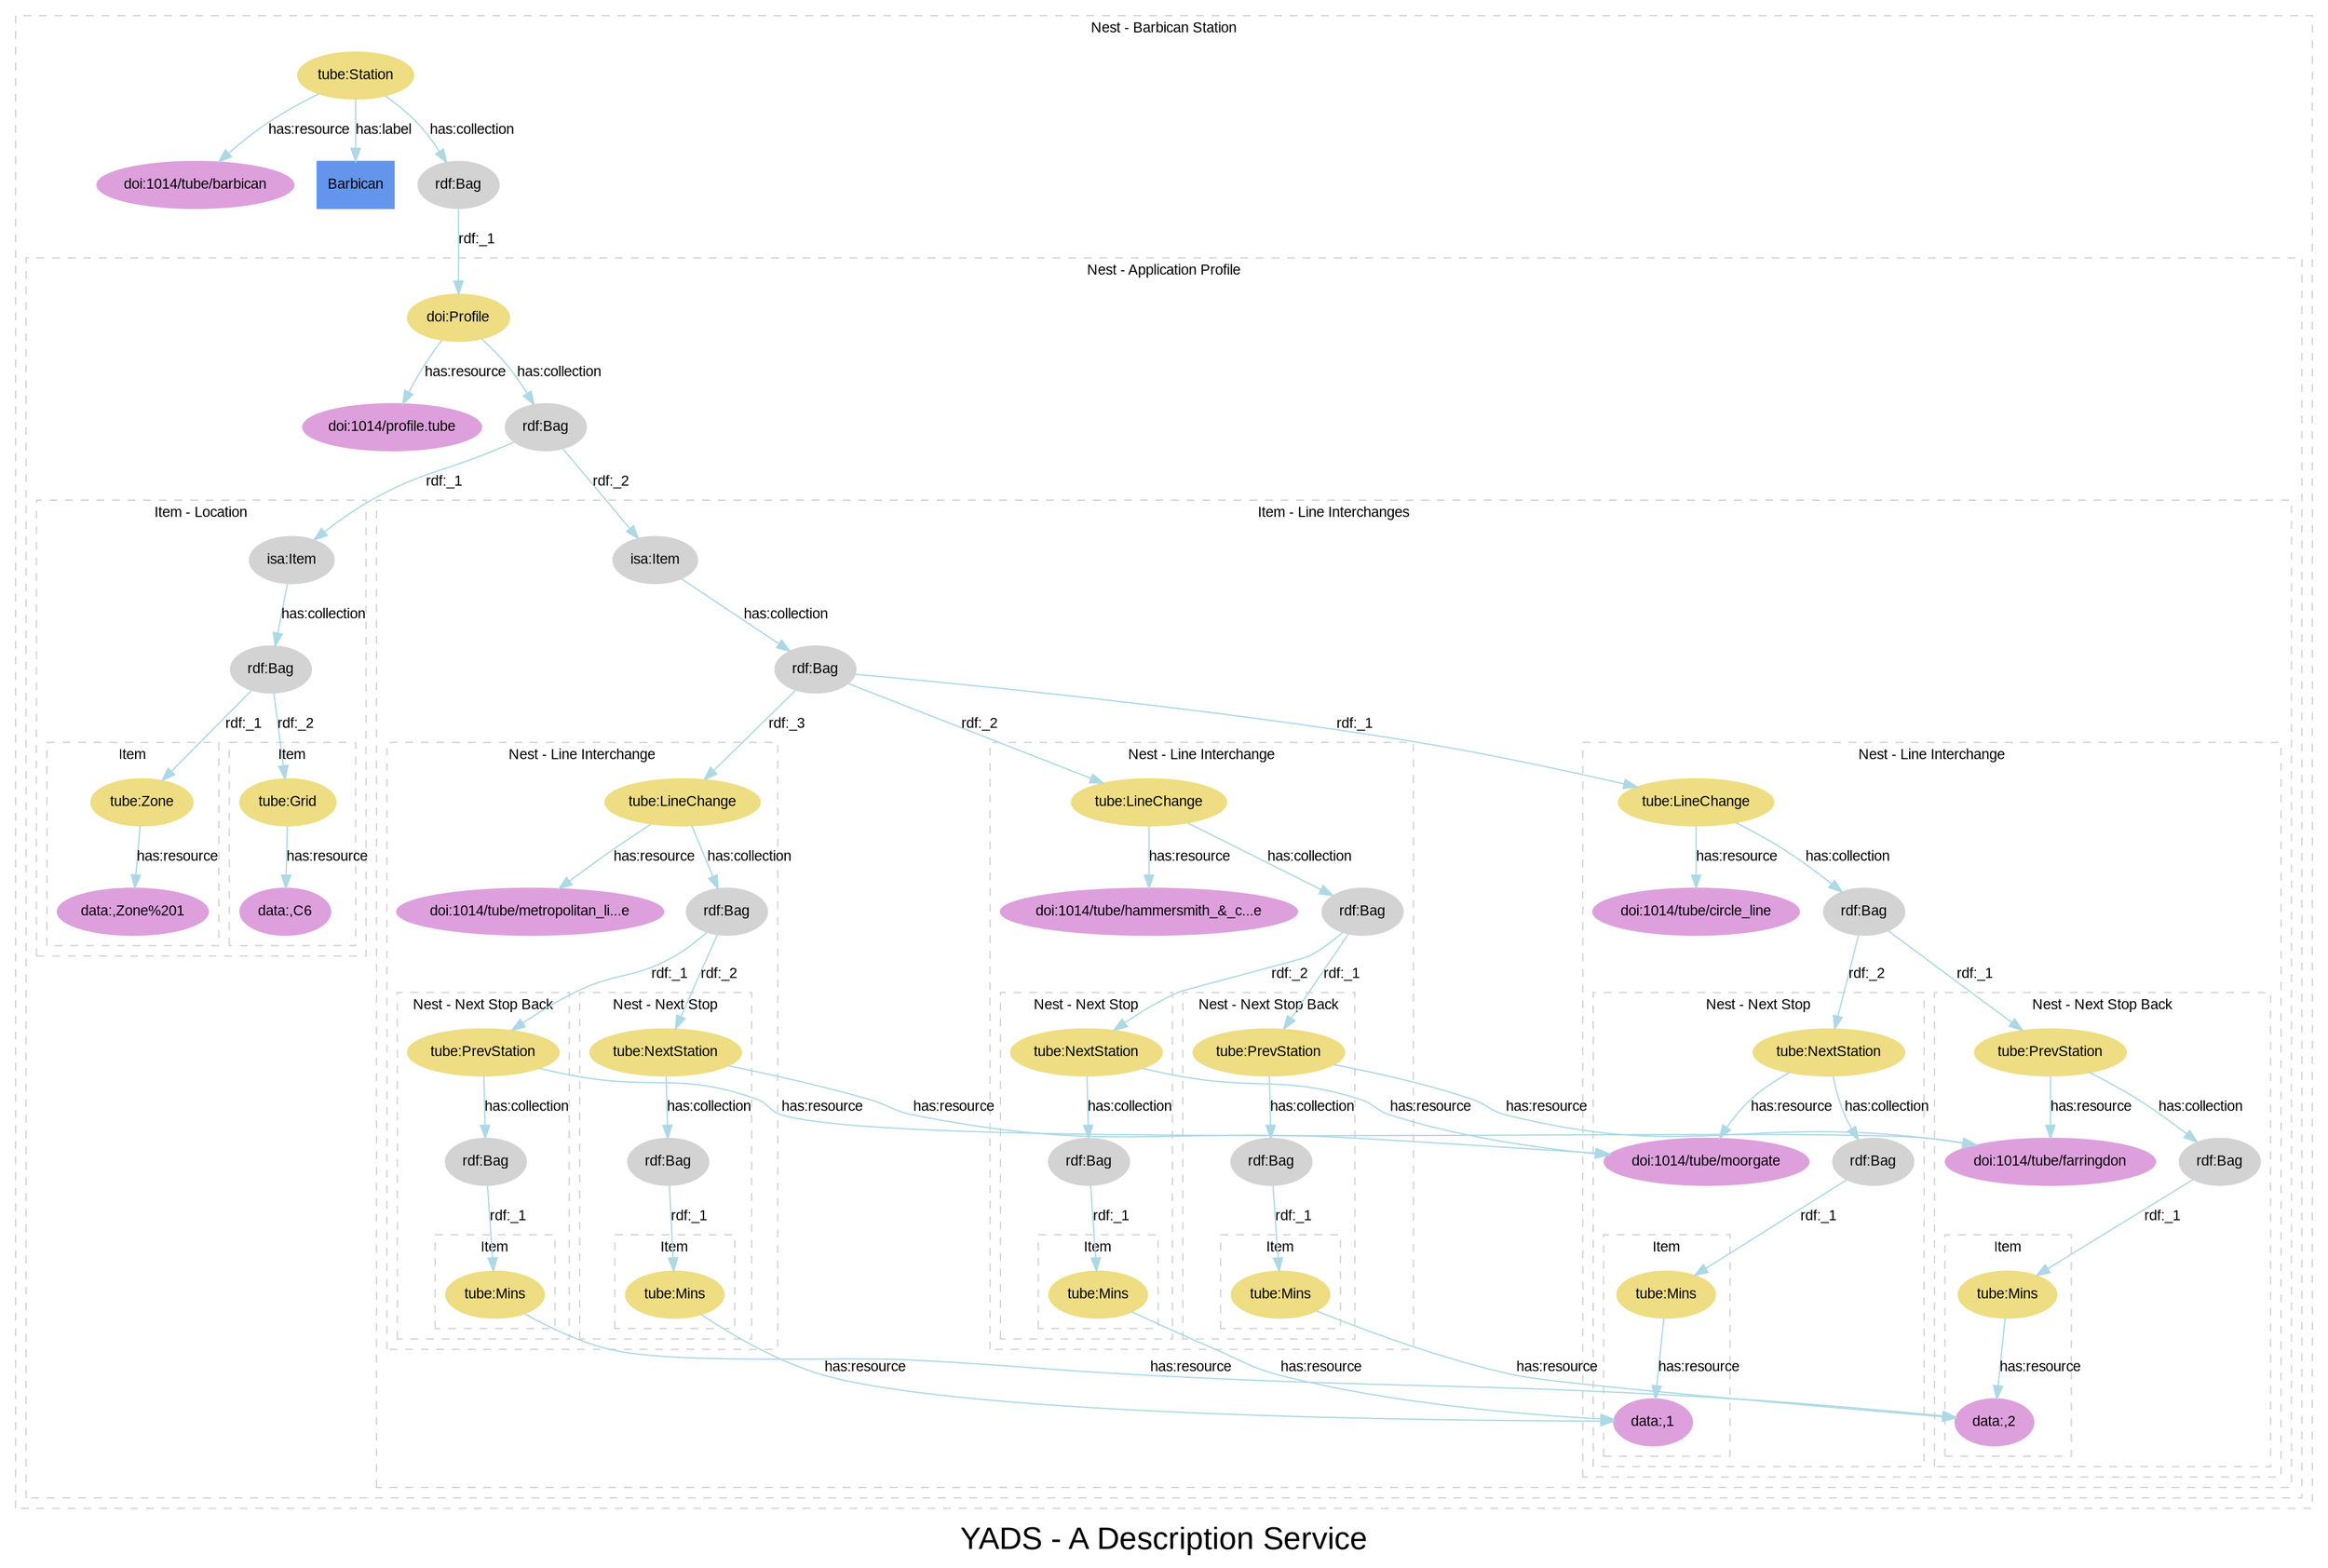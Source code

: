 
digraph yads { 



graph [

  fontname=arial, fontsize=24

  label="YADS - A Description Service"

];

node [

  fontname=arial, fontsize=11, fontcolor=black,

  style=filled, color=cornflowerblue,

];

edge [

  fontname=arial, fontsize=11, fontcolor=black,

  style=filled, color=lightblue,

];

rankdir=TB;



subgraph cluster_1 {



  style=dashed; color=lightgrey;

  fontname=arial; fontsize=11;

  fontcolor="black"; label="Nest - Barbican Station";



  ":_1" [label="tube:Station", color=lightgoldenrod];

  ":_1" -> "doi:1014/tube/barbican" [label="has:resource", URL="http://www2.elsevier.co.uk/~tony/1014/yads-schema-2002-04-03#resource"];

  ":_1" -> "node_1" [label="has:label", URL="http://www2.elsevier.co.uk/~tony/1014/yads-schema-2002-04-03#label"];



  ":_1" -> ":_2" [label="has:collection", URL="http://www2.elsevier.co.uk/~tony/1014/yads-schema-2002-04-03#collection"];

  ":_2" [label="rdf:Bag", color=lightgrey];

  "doi:1014/tube/barbican" [color=plum, URL="http://dx.doi.org/1014/tube/barbican"];

  "node_1" [shape=box, label="Barbican"];

  ":_2" [label="rdf:Bag", color=lightgrey, URL="http://www.w3.org/1999/02/22-rdf-syntax-ns#Bag"];

  ":_2" -> ":_3" [label="rdf:_1", URL="http://www.w3.org/1999/02/22-rdf-syntax-ns#_1"];

":_3" [label="isa:Nest"]



subgraph cluster_3 {



  style=dashed; color=lightgrey;

  fontname=arial; fontsize=11;

  fontcolor="black"; label="Nest - Application Profile";



  ":_3" [label="doi:Profile", color=lightgoldenrod];

  ":_3" -> "doi:1014/profile.tube" [label="has:resource", URL="http://www2.elsevier.co.uk/~tony/1014/yads-schema-2002-04-03#resource"];



  ":_3" -> ":_4" [label="has:collection", URL="http://www2.elsevier.co.uk/~tony/1014/yads-schema-2002-04-03#collection"];

  ":_4" [label="rdf:Bag", color=lightgrey];

  "doi:1014/profile.tube" [color=plum, URL="http://dx.doi.org/1014/profile.tube"];

  ":_4" [label="rdf:Bag", color=lightgrey, URL="http://www.w3.org/1999/02/22-rdf-syntax-ns#Bag"];

  ":_4" -> ":_5" [label="rdf:_1", URL="http://www.w3.org/1999/02/22-rdf-syntax-ns#_1"];

":_5" [label="isa:Item"]

  ":_4" -> ":_9" [label="rdf:_2", URL="http://www.w3.org/1999/02/22-rdf-syntax-ns#_2"];

":_9" [label="isa:Item"]



subgraph cluster_5 {



  style=dashed; color=lightgrey;

  fontname=arial; fontsize=11;

  fontcolor="black"; label="Item - Location";



  ":_5" [label="isa:Item", color=lightgrey, URL="http://www2.elsevier.co.uk/~tony/1014/yads-schema-2002-04-03#Item"];

  ":_5" -> ":_6" [label="has:collection", URL="http://www2.elsevier.co.uk/~tony/1014/yads-schema-2002-04-03#collection"];

  ":_6" [label="rdf:Bag", color=lightgrey];

  ":_6" [label="rdf:Bag", color=lightgrey, URL="http://www.w3.org/1999/02/22-rdf-syntax-ns#Bag"];

  ":_6" -> ":_7" [label="rdf:_1", URL="http://www.w3.org/1999/02/22-rdf-syntax-ns#_1"];

":_7" [label="isa:Item"]

  ":_6" -> ":_8" [label="rdf:_2", URL="http://www.w3.org/1999/02/22-rdf-syntax-ns#_2"];

":_8" [label="isa:Item"]



subgraph cluster_7 {



  style=dashed; color=lightgrey;

  fontname=arial; fontsize=11;

  fontcolor="black"; label="Item";



  ":_7" [label="tube:Zone", color=lightgoldenrod];

  ":_7" -> "data:,Zone%201" [label="has:resource", URL="http://www2.elsevier.co.uk/~tony/1014/yads-schema-2002-04-03#resource"];



  "data:,Zone%201" [color=plum, URL="data:,Zone%201"];

}



subgraph cluster_8 {



  style=dashed; color=lightgrey;

  fontname=arial; fontsize=11;

  fontcolor="black"; label="Item";



  ":_8" [label="tube:Grid", color=lightgoldenrod];

  ":_8" -> "data:,C6" [label="has:resource", URL="http://www2.elsevier.co.uk/~tony/1014/yads-schema-2002-04-03#resource"];



  "data:,C6" [color=plum, URL="data:,C6"];

}



}



subgraph cluster_9 {



  style=dashed; color=lightgrey;

  fontname=arial; fontsize=11;

  fontcolor="black"; label="Item - Line Interchanges";



  ":_9" [label="isa:Item", color=lightgrey, URL="http://www2.elsevier.co.uk/~tony/1014/yads-schema-2002-04-03#Item"];

  ":_9" -> ":_10" [label="has:collection", URL="http://www2.elsevier.co.uk/~tony/1014/yads-schema-2002-04-03#collection"];

  ":_10" [label="rdf:Bag", color=lightgrey];

  ":_10" [label="rdf:Bag", color=lightgrey, URL="http://www.w3.org/1999/02/22-rdf-syntax-ns#Bag"];

  ":_10" -> ":_11" [label="rdf:_1", URL="http://www.w3.org/1999/02/22-rdf-syntax-ns#_1"];

":_11" [label="isa:Nest"]

  ":_10" -> ":_19" [label="rdf:_2", URL="http://www.w3.org/1999/02/22-rdf-syntax-ns#_2"];

":_19" [label="isa:Nest"]

  ":_10" -> ":_27" [label="rdf:_3", URL="http://www.w3.org/1999/02/22-rdf-syntax-ns#_3"];

":_27" [label="isa:Nest"]



subgraph cluster_11 {



  style=dashed; color=lightgrey;

  fontname=arial; fontsize=11;

  fontcolor="black"; label="Nest - Line Interchange";



  ":_11" [label="tube:LineChange", color=lightgoldenrod];

  ":_11" -> "doi:1014/tube/circle_line" [label="has:resource", URL="http://www2.elsevier.co.uk/~tony/1014/yads-schema-2002-04-03#resource"];



  ":_11" -> ":_12" [label="has:collection", URL="http://www2.elsevier.co.uk/~tony/1014/yads-schema-2002-04-03#collection"];

  ":_12" [label="rdf:Bag", color=lightgrey];

  "doi:1014/tube/circle_line" [color=plum, URL="http://dx.doi.org/1014/tube/circle_line"];

  ":_12" [label="rdf:Bag", color=lightgrey, URL="http://www.w3.org/1999/02/22-rdf-syntax-ns#Bag"];

  ":_12" -> ":_13" [label="rdf:_1", URL="http://www.w3.org/1999/02/22-rdf-syntax-ns#_1"];

":_13" [label="isa:Nest"]

  ":_12" -> ":_16" [label="rdf:_2", URL="http://www.w3.org/1999/02/22-rdf-syntax-ns#_2"];

":_16" [label="isa:Nest"]



subgraph cluster_13 {



  style=dashed; color=lightgrey;

  fontname=arial; fontsize=11;

  fontcolor="black"; label="Nest - Next Stop Back";



  ":_13" [label="tube:PrevStation", color=lightgoldenrod];

  ":_13" -> "doi:1014/tube/farringdon" [label="has:resource", URL="http://www2.elsevier.co.uk/~tony/1014/yads-schema-2002-04-03#resource"];



  ":_13" -> ":_14" [label="has:collection", URL="http://www2.elsevier.co.uk/~tony/1014/yads-schema-2002-04-03#collection"];

  ":_14" [label="rdf:Bag", color=lightgrey];

  "doi:1014/tube/farringdon" [color=plum, URL="http://dx.doi.org/1014/tube/farringdon"];

  ":_14" [label="rdf:Bag", color=lightgrey, URL="http://www.w3.org/1999/02/22-rdf-syntax-ns#Bag"];

  ":_14" -> ":_15" [label="rdf:_1", URL="http://www.w3.org/1999/02/22-rdf-syntax-ns#_1"];

":_15" [label="isa:Item"]



subgraph cluster_15 {



  style=dashed; color=lightgrey;

  fontname=arial; fontsize=11;

  fontcolor="black"; label="Item";



  ":_15" [label="tube:Mins", color=lightgoldenrod];

  ":_15" -> "data:,2" [label="has:resource", URL="http://www2.elsevier.co.uk/~tony/1014/yads-schema-2002-04-03#resource"];



  "data:,2" [color=plum, URL="data:,2"];

}



}



subgraph cluster_16 {



  style=dashed; color=lightgrey;

  fontname=arial; fontsize=11;

  fontcolor="black"; label="Nest - Next Stop";



  ":_16" [label="tube:NextStation", color=lightgoldenrod];

  ":_16" -> "doi:1014/tube/moorgate" [label="has:resource", URL="http://www2.elsevier.co.uk/~tony/1014/yads-schema-2002-04-03#resource"];



  ":_16" -> ":_17" [label="has:collection", URL="http://www2.elsevier.co.uk/~tony/1014/yads-schema-2002-04-03#collection"];

  ":_17" [label="rdf:Bag", color=lightgrey];

  "doi:1014/tube/moorgate" [color=plum, URL="http://dx.doi.org/1014/tube/moorgate"];

  ":_17" [label="rdf:Bag", color=lightgrey, URL="http://www.w3.org/1999/02/22-rdf-syntax-ns#Bag"];

  ":_17" -> ":_18" [label="rdf:_1", URL="http://www.w3.org/1999/02/22-rdf-syntax-ns#_1"];

":_18" [label="isa:Item"]



subgraph cluster_18 {



  style=dashed; color=lightgrey;

  fontname=arial; fontsize=11;

  fontcolor="black"; label="Item";



  ":_18" [label="tube:Mins", color=lightgoldenrod];

  ":_18" -> "data:,1" [label="has:resource", URL="http://www2.elsevier.co.uk/~tony/1014/yads-schema-2002-04-03#resource"];



  "data:,1" [color=plum, URL="data:,1"];

}



}



}



subgraph cluster_19 {



  style=dashed; color=lightgrey;

  fontname=arial; fontsize=11;

  fontcolor="black"; label="Nest - Line Interchange";



  ":_19" [label="tube:LineChange", color=lightgoldenrod];

  ":_19" -> "doi:1014/tube/hammersmith_&amp;_c...e" [label="has:resource", URL="http://www2.elsevier.co.uk/~tony/1014/yads-schema-2002-04-03#resource"];



  ":_19" -> ":_20" [label="has:collection", URL="http://www2.elsevier.co.uk/~tony/1014/yads-schema-2002-04-03#collection"];

  ":_20" [label="rdf:Bag", color=lightgrey];

  "doi:1014/tube/hammersmith_&amp;_c...e" [color=plum, URL="http://dx.doi.org/1014/tube/hammersmith_&amp;_city_line"];

  ":_20" [label="rdf:Bag", color=lightgrey, URL="http://www.w3.org/1999/02/22-rdf-syntax-ns#Bag"];

  ":_20" -> ":_21" [label="rdf:_1", URL="http://www.w3.org/1999/02/22-rdf-syntax-ns#_1"];

":_21" [label="isa:Nest"]

  ":_20" -> ":_24" [label="rdf:_2", URL="http://www.w3.org/1999/02/22-rdf-syntax-ns#_2"];

":_24" [label="isa:Nest"]



subgraph cluster_21 {



  style=dashed; color=lightgrey;

  fontname=arial; fontsize=11;

  fontcolor="black"; label="Nest - Next Stop Back";



  ":_21" [label="tube:PrevStation", color=lightgoldenrod];

  ":_21" -> "doi:1014/tube/farringdon" [label="has:resource", URL="http://www2.elsevier.co.uk/~tony/1014/yads-schema-2002-04-03#resource"];



  ":_21" -> ":_22" [label="has:collection", URL="http://www2.elsevier.co.uk/~tony/1014/yads-schema-2002-04-03#collection"];

  ":_22" [label="rdf:Bag", color=lightgrey];

  "doi:1014/tube/farringdon" [color=plum, URL="http://dx.doi.org/1014/tube/farringdon"];

  ":_22" [label="rdf:Bag", color=lightgrey, URL="http://www.w3.org/1999/02/22-rdf-syntax-ns#Bag"];

  ":_22" -> ":_23" [label="rdf:_1", URL="http://www.w3.org/1999/02/22-rdf-syntax-ns#_1"];

":_23" [label="isa:Item"]



subgraph cluster_23 {



  style=dashed; color=lightgrey;

  fontname=arial; fontsize=11;

  fontcolor="black"; label="Item";



  ":_23" [label="tube:Mins", color=lightgoldenrod];

  ":_23" -> "data:,2" [label="has:resource", URL="http://www2.elsevier.co.uk/~tony/1014/yads-schema-2002-04-03#resource"];



  "data:,2" [color=plum, URL="data:,2"];

}



}



subgraph cluster_24 {



  style=dashed; color=lightgrey;

  fontname=arial; fontsize=11;

  fontcolor="black"; label="Nest - Next Stop";



  ":_24" [label="tube:NextStation", color=lightgoldenrod];

  ":_24" -> "doi:1014/tube/moorgate" [label="has:resource", URL="http://www2.elsevier.co.uk/~tony/1014/yads-schema-2002-04-03#resource"];



  ":_24" -> ":_25" [label="has:collection", URL="http://www2.elsevier.co.uk/~tony/1014/yads-schema-2002-04-03#collection"];

  ":_25" [label="rdf:Bag", color=lightgrey];

  "doi:1014/tube/moorgate" [color=plum, URL="http://dx.doi.org/1014/tube/moorgate"];

  ":_25" [label="rdf:Bag", color=lightgrey, URL="http://www.w3.org/1999/02/22-rdf-syntax-ns#Bag"];

  ":_25" -> ":_26" [label="rdf:_1", URL="http://www.w3.org/1999/02/22-rdf-syntax-ns#_1"];

":_26" [label="isa:Item"]



subgraph cluster_26 {



  style=dashed; color=lightgrey;

  fontname=arial; fontsize=11;

  fontcolor="black"; label="Item";



  ":_26" [label="tube:Mins", color=lightgoldenrod];

  ":_26" -> "data:,1" [label="has:resource", URL="http://www2.elsevier.co.uk/~tony/1014/yads-schema-2002-04-03#resource"];



  "data:,1" [color=plum, URL="data:,1"];

}



}



}



subgraph cluster_27 {



  style=dashed; color=lightgrey;

  fontname=arial; fontsize=11;

  fontcolor="black"; label="Nest - Line Interchange";



  ":_27" [label="tube:LineChange", color=lightgoldenrod];

  ":_27" -> "doi:1014/tube/metropolitan_li...e" [label="has:resource", URL="http://www2.elsevier.co.uk/~tony/1014/yads-schema-2002-04-03#resource"];



  ":_27" -> ":_28" [label="has:collection", URL="http://www2.elsevier.co.uk/~tony/1014/yads-schema-2002-04-03#collection"];

  ":_28" [label="rdf:Bag", color=lightgrey];

  "doi:1014/tube/metropolitan_li...e" [color=plum, URL="http://dx.doi.org/1014/tube/metropolitan_line"];

  ":_28" [label="rdf:Bag", color=lightgrey, URL="http://www.w3.org/1999/02/22-rdf-syntax-ns#Bag"];

  ":_28" -> ":_29" [label="rdf:_1", URL="http://www.w3.org/1999/02/22-rdf-syntax-ns#_1"];

":_29" [label="isa:Nest"]

  ":_28" -> ":_32" [label="rdf:_2", URL="http://www.w3.org/1999/02/22-rdf-syntax-ns#_2"];

":_32" [label="isa:Nest"]



subgraph cluster_29 {



  style=dashed; color=lightgrey;

  fontname=arial; fontsize=11;

  fontcolor="black"; label="Nest - Next Stop Back";



  ":_29" [label="tube:PrevStation", color=lightgoldenrod];

  ":_29" -> "doi:1014/tube/farringdon" [label="has:resource", URL="http://www2.elsevier.co.uk/~tony/1014/yads-schema-2002-04-03#resource"];



  ":_29" -> ":_30" [label="has:collection", URL="http://www2.elsevier.co.uk/~tony/1014/yads-schema-2002-04-03#collection"];

  ":_30" [label="rdf:Bag", color=lightgrey];

  "doi:1014/tube/farringdon" [color=plum, URL="http://dx.doi.org/1014/tube/farringdon"];

  ":_30" [label="rdf:Bag", color=lightgrey, URL="http://www.w3.org/1999/02/22-rdf-syntax-ns#Bag"];

  ":_30" -> ":_31" [label="rdf:_1", URL="http://www.w3.org/1999/02/22-rdf-syntax-ns#_1"];

":_31" [label="isa:Item"]



subgraph cluster_31 {



  style=dashed; color=lightgrey;

  fontname=arial; fontsize=11;

  fontcolor="black"; label="Item";



  ":_31" [label="tube:Mins", color=lightgoldenrod];

  ":_31" -> "data:,2" [label="has:resource", URL="http://www2.elsevier.co.uk/~tony/1014/yads-schema-2002-04-03#resource"];



  "data:,2" [color=plum, URL="data:,2"];

}



}



subgraph cluster_32 {



  style=dashed; color=lightgrey;

  fontname=arial; fontsize=11;

  fontcolor="black"; label="Nest - Next Stop";



  ":_32" [label="tube:NextStation", color=lightgoldenrod];

  ":_32" -> "doi:1014/tube/moorgate" [label="has:resource", URL="http://www2.elsevier.co.uk/~tony/1014/yads-schema-2002-04-03#resource"];



  ":_32" -> ":_33" [label="has:collection", URL="http://www2.elsevier.co.uk/~tony/1014/yads-schema-2002-04-03#collection"];

  ":_33" [label="rdf:Bag", color=lightgrey];

  "doi:1014/tube/moorgate" [color=plum, URL="http://dx.doi.org/1014/tube/moorgate"];

  ":_33" [label="rdf:Bag", color=lightgrey, URL="http://www.w3.org/1999/02/22-rdf-syntax-ns#Bag"];

  ":_33" -> ":_34" [label="rdf:_1", URL="http://www.w3.org/1999/02/22-rdf-syntax-ns#_1"];

":_34" [label="isa:Item"]



subgraph cluster_34 {



  style=dashed; color=lightgrey;

  fontname=arial; fontsize=11;

  fontcolor="black"; label="Item";



  ":_34" [label="tube:Mins", color=lightgoldenrod];

  ":_34" -> "data:,1" [label="has:resource", URL="http://www2.elsevier.co.uk/~tony/1014/yads-schema-2002-04-03#resource"];



  "data:,1" [color=plum, URL="data:,1"];

}



}



}



}



}



}



}

